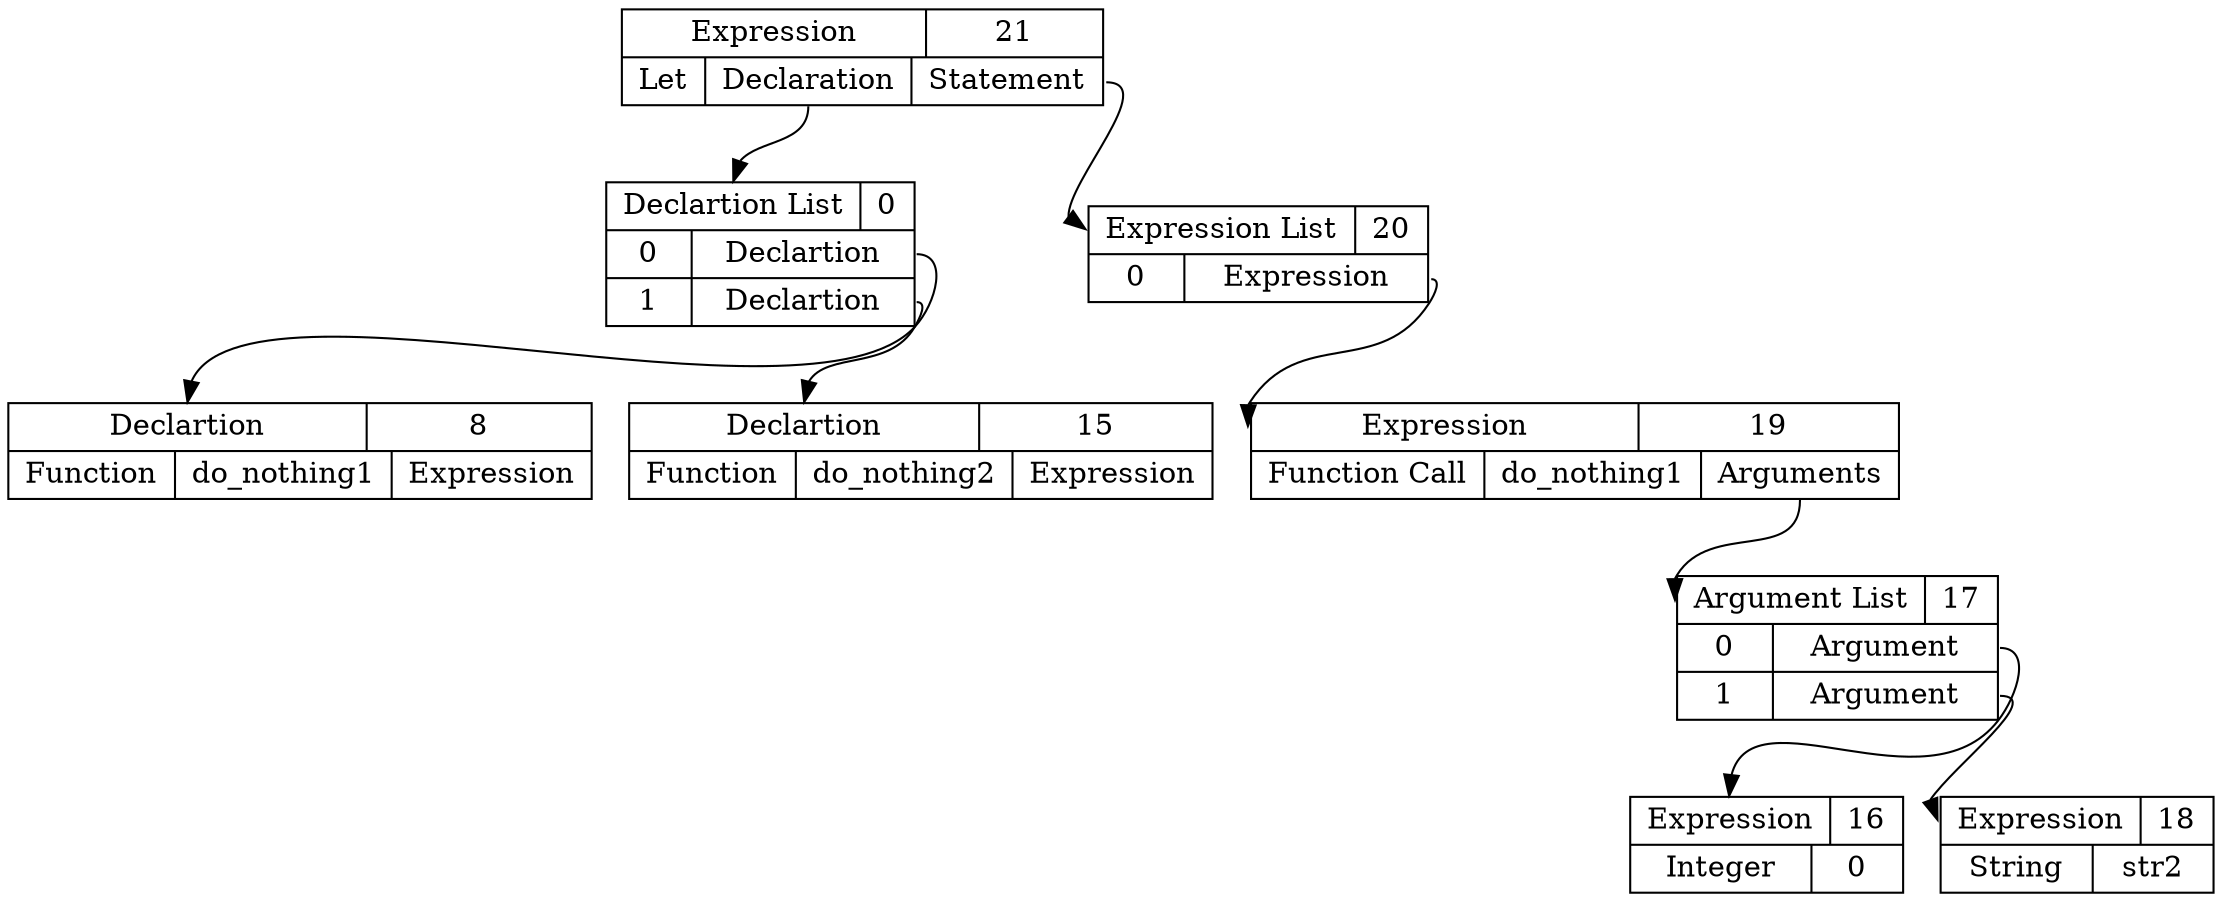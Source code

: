 digraph ast {
21 [shape=record, label="{ { <ptr> Expression | 21 } |{ Let | <dec> Declaration | <stmt> Statement } } "];
8 [shape=record, label="{ { <ptr> Declartion | 8 } | {Function | do_nothing1 | <exp> Expression } }"];
0:pos0 -> 8:ptr;
15 [shape=record, label="{ { <ptr> Declartion | 15 } | {Function | do_nothing2 | <exp> Expression } }"];
0:pos1 -> 15:ptr;
0 [shape=record, label="{ { <ptr> Declartion List | 0 } | { 0 | <pos0> Declartion }| { 1 | <pos1> Declartion } }"];
21:dec -> 0:ptr
19 [shape=record, label="{ { <ptr> Expression | 19 } |{ Function Call | do_nothing1 | <argpos> Arguments} }"];
16 [shape=record, label="{ { <ptr> Expression | 16 } |{ Integer | 0 } }"];
17:pos0 -> 16:ptr;
18 [shape=record, label="{ { <ptr> Expression | 18 } |{ String | str2 } }"];
17:pos1 -> 18:ptr;
17 [shape=record, label="{ { <ptr> Argument List | 17 } | { 0 | <pos0> Argument }| { 1 | <pos1> Argument } }"];
19:argpos -> 17:ptr
20:pos0 -> 19:ptr;
20 [shape=record, label="{ { <ptr> Expression List | 20 } | { 0 | <pos0> Expression } }"];
21:stmt -> 20:ptr
}
